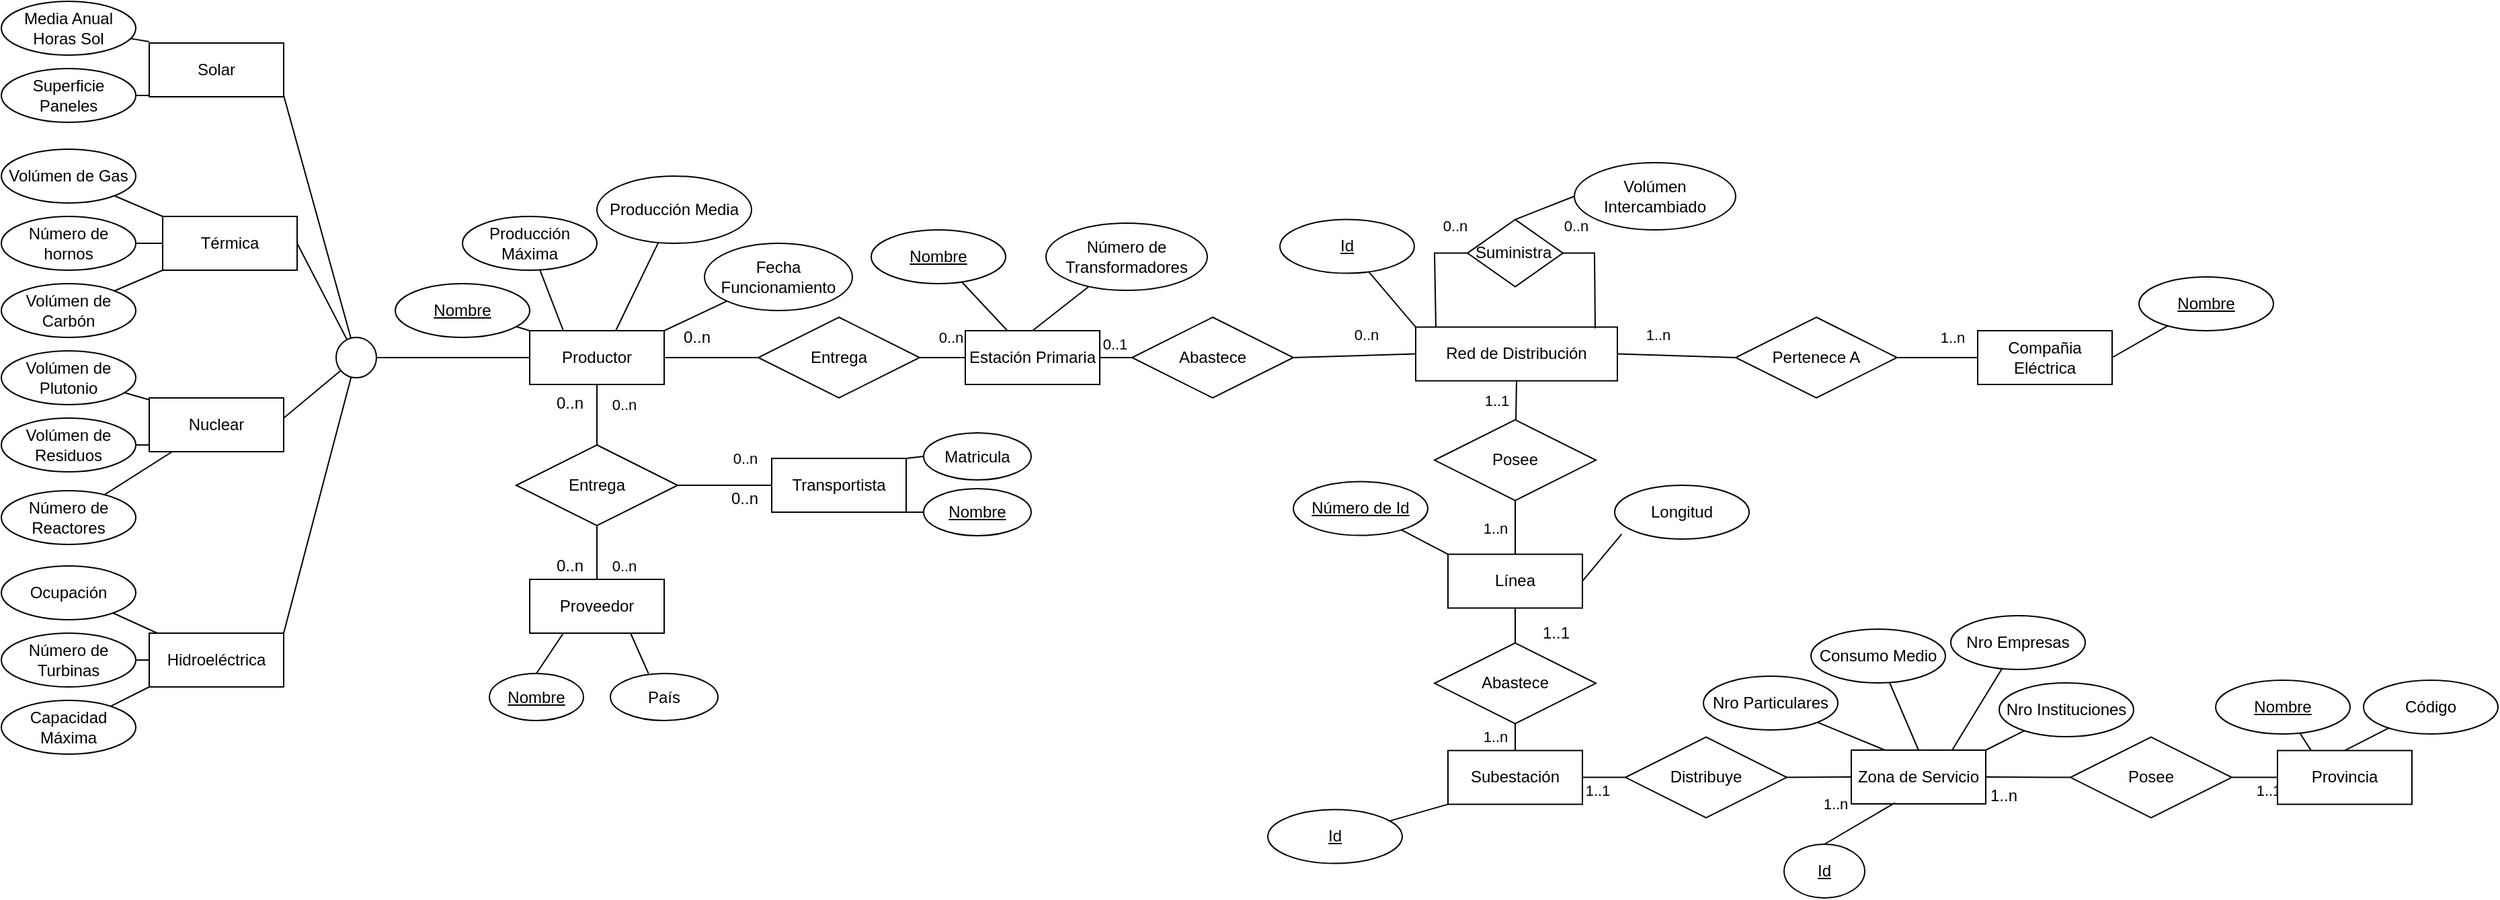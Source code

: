 <mxfile version="12.6.5" type="device"><diagram id="C5RBs43oDa-KdzZeNtuy" name="Page-1"><mxGraphModel dx="868" dy="521" grid="0" gridSize="10" guides="1" tooltips="1" connect="1" arrows="1" fold="1" page="1" pageScale="1" pageWidth="1169" pageHeight="827" math="0" shadow="0"><root><mxCell id="WIyWlLk6GJQsqaUBKTNV-0"/><mxCell id="WIyWlLk6GJQsqaUBKTNV-1" parent="WIyWlLk6GJQsqaUBKTNV-0"/><mxCell id="cj4Qf8meLVsaM0GAfENP-132" style="edgeStyle=none;rounded=0;orthogonalLoop=1;jettySize=auto;html=1;entryX=1;entryY=0.5;entryDx=0;entryDy=0;endArrow=none;endFill=0;" parent="WIyWlLk6GJQsqaUBKTNV-1" source="cj4Qf8meLVsaM0GAfENP-0" target="cj4Qf8meLVsaM0GAfENP-131" edge="1"><mxGeometry relative="1" as="geometry"><mxPoint x="293" y="315" as="targetPoint"/></mxGeometry></mxCell><mxCell id="cj4Qf8meLVsaM0GAfENP-0" value="Productor" style="whiteSpace=wrap;html=1;align=center;" parent="WIyWlLk6GJQsqaUBKTNV-1" vertex="1"><mxGeometry x="403" y="295" width="100" height="40" as="geometry"/></mxCell><mxCell id="cj4Qf8meLVsaM0GAfENP-3" style="rounded=0;orthogonalLoop=1;jettySize=auto;html=1;entryX=0;entryY=0;entryDx=0;entryDy=0;endArrow=none;endFill=0;" parent="WIyWlLk6GJQsqaUBKTNV-1" source="cj4Qf8meLVsaM0GAfENP-1" target="cj4Qf8meLVsaM0GAfENP-0" edge="1"><mxGeometry relative="1" as="geometry"/></mxCell><mxCell id="cj4Qf8meLVsaM0GAfENP-1" value="Nombre" style="ellipse;whiteSpace=wrap;html=1;align=center;fontStyle=4;" parent="WIyWlLk6GJQsqaUBKTNV-1" vertex="1"><mxGeometry x="303" y="260" width="100" height="40" as="geometry"/></mxCell><mxCell id="cj4Qf8meLVsaM0GAfENP-5" style="edgeStyle=none;rounded=0;orthogonalLoop=1;jettySize=auto;html=1;entryX=0.64;entryY=0;entryDx=0;entryDy=0;endArrow=none;endFill=0;entryPerimeter=0;" parent="WIyWlLk6GJQsqaUBKTNV-1" source="cj4Qf8meLVsaM0GAfENP-4" target="cj4Qf8meLVsaM0GAfENP-0" edge="1"><mxGeometry relative="1" as="geometry"/></mxCell><mxCell id="cj4Qf8meLVsaM0GAfENP-4" value="Producción Media" style="ellipse;whiteSpace=wrap;html=1;align=center;" parent="WIyWlLk6GJQsqaUBKTNV-1" vertex="1"><mxGeometry x="453" y="180" width="115" height="50" as="geometry"/></mxCell><mxCell id="cj4Qf8meLVsaM0GAfENP-10" style="edgeStyle=none;rounded=0;orthogonalLoop=1;jettySize=auto;html=1;entryX=0.25;entryY=0;entryDx=0;entryDy=0;endArrow=none;endFill=0;" parent="WIyWlLk6GJQsqaUBKTNV-1" source="cj4Qf8meLVsaM0GAfENP-6" target="cj4Qf8meLVsaM0GAfENP-0" edge="1"><mxGeometry relative="1" as="geometry"/></mxCell><mxCell id="cj4Qf8meLVsaM0GAfENP-6" value="Producción Máxima" style="ellipse;whiteSpace=wrap;html=1;align=center;" parent="WIyWlLk6GJQsqaUBKTNV-1" vertex="1"><mxGeometry x="353" y="210" width="100" height="40" as="geometry"/></mxCell><mxCell id="cj4Qf8meLVsaM0GAfENP-12" style="edgeStyle=none;rounded=0;orthogonalLoop=1;jettySize=auto;html=1;entryX=1;entryY=0;entryDx=0;entryDy=0;endArrow=none;endFill=0;" parent="WIyWlLk6GJQsqaUBKTNV-1" source="cj4Qf8meLVsaM0GAfENP-11" target="cj4Qf8meLVsaM0GAfENP-0" edge="1"><mxGeometry relative="1" as="geometry"/></mxCell><mxCell id="cj4Qf8meLVsaM0GAfENP-11" value="Fecha Funcionamiento" style="ellipse;whiteSpace=wrap;html=1;align=center;" parent="WIyWlLk6GJQsqaUBKTNV-1" vertex="1"><mxGeometry x="533" y="230" width="110" height="50" as="geometry"/></mxCell><mxCell id="cj4Qf8meLVsaM0GAfENP-15" style="edgeStyle=none;rounded=0;orthogonalLoop=1;jettySize=auto;html=1;endArrow=none;endFill=0;entryX=0;entryY=1;entryDx=0;entryDy=0;" parent="WIyWlLk6GJQsqaUBKTNV-1" source="cj4Qf8meLVsaM0GAfENP-14" edge="1"><mxGeometry relative="1" as="geometry"><mxPoint x="120" y="120" as="targetPoint"/></mxGeometry></mxCell><mxCell id="cj4Qf8meLVsaM0GAfENP-14" value="Superficie Paneles" style="ellipse;whiteSpace=wrap;html=1;align=center;" parent="WIyWlLk6GJQsqaUBKTNV-1" vertex="1"><mxGeometry x="10" y="100" width="100" height="40" as="geometry"/></mxCell><mxCell id="cj4Qf8meLVsaM0GAfENP-17" style="edgeStyle=none;rounded=0;orthogonalLoop=1;jettySize=auto;html=1;entryX=0;entryY=0;entryDx=0;entryDy=0;endArrow=none;endFill=0;" parent="WIyWlLk6GJQsqaUBKTNV-1" source="cj4Qf8meLVsaM0GAfENP-16" edge="1"><mxGeometry relative="1" as="geometry"><mxPoint x="120" y="80" as="targetPoint"/></mxGeometry></mxCell><mxCell id="cj4Qf8meLVsaM0GAfENP-16" value="Media Anual Horas Sol" style="ellipse;whiteSpace=wrap;html=1;align=center;" parent="WIyWlLk6GJQsqaUBKTNV-1" vertex="1"><mxGeometry x="10" y="50" width="100" height="40" as="geometry"/></mxCell><mxCell id="cj4Qf8meLVsaM0GAfENP-19" style="edgeStyle=none;rounded=0;orthogonalLoop=1;jettySize=auto;html=1;endArrow=none;endFill=0;" parent="WIyWlLk6GJQsqaUBKTNV-1" source="cj4Qf8meLVsaM0GAfENP-20" edge="1"><mxGeometry relative="1" as="geometry"><mxPoint x="130" y="230" as="targetPoint"/></mxGeometry></mxCell><mxCell id="cj4Qf8meLVsaM0GAfENP-20" value="Número de hornos" style="ellipse;whiteSpace=wrap;html=1;align=center;" parent="WIyWlLk6GJQsqaUBKTNV-1" vertex="1"><mxGeometry x="10" y="210" width="100" height="40" as="geometry"/></mxCell><mxCell id="cj4Qf8meLVsaM0GAfENP-21" style="edgeStyle=none;rounded=0;orthogonalLoop=1;jettySize=auto;html=1;entryX=0;entryY=1;entryDx=0;entryDy=0;endArrow=none;endFill=0;" parent="WIyWlLk6GJQsqaUBKTNV-1" source="cj4Qf8meLVsaM0GAfENP-22" edge="1"><mxGeometry relative="1" as="geometry"><mxPoint x="130" y="250" as="targetPoint"/></mxGeometry></mxCell><mxCell id="cj4Qf8meLVsaM0GAfENP-22" value="Volúmen de Carbón" style="ellipse;whiteSpace=wrap;html=1;align=center;" parent="WIyWlLk6GJQsqaUBKTNV-1" vertex="1"><mxGeometry x="10" y="260" width="100" height="40" as="geometry"/></mxCell><mxCell id="cj4Qf8meLVsaM0GAfENP-24" style="edgeStyle=none;rounded=0;orthogonalLoop=1;jettySize=auto;html=1;entryX=0;entryY=0;entryDx=0;entryDy=0;endArrow=none;endFill=0;" parent="WIyWlLk6GJQsqaUBKTNV-1" source="cj4Qf8meLVsaM0GAfENP-23" edge="1"><mxGeometry relative="1" as="geometry"><mxPoint x="130" y="210" as="targetPoint"/></mxGeometry></mxCell><mxCell id="cj4Qf8meLVsaM0GAfENP-23" value="Volúmen de Gas" style="ellipse;whiteSpace=wrap;html=1;align=center;" parent="WIyWlLk6GJQsqaUBKTNV-1" vertex="1"><mxGeometry x="10" y="160" width="100" height="40" as="geometry"/></mxCell><mxCell id="cj4Qf8meLVsaM0GAfENP-26" style="edgeStyle=none;rounded=0;orthogonalLoop=1;jettySize=auto;html=1;endArrow=none;endFill=0;" parent="WIyWlLk6GJQsqaUBKTNV-1" source="cj4Qf8meLVsaM0GAfENP-27" edge="1"><mxGeometry relative="1" as="geometry"><mxPoint x="120" y="346.364" as="targetPoint"/></mxGeometry></mxCell><mxCell id="cj4Qf8meLVsaM0GAfENP-27" value="Volúmen de Plutonio" style="ellipse;whiteSpace=wrap;html=1;align=center;" parent="WIyWlLk6GJQsqaUBKTNV-1" vertex="1"><mxGeometry x="10" y="310" width="100" height="40" as="geometry"/></mxCell><mxCell id="cj4Qf8meLVsaM0GAfENP-28" style="edgeStyle=none;rounded=0;orthogonalLoop=1;jettySize=auto;html=1;endArrow=none;endFill=0;entryX=0;entryY=1;entryDx=0;entryDy=0;" parent="WIyWlLk6GJQsqaUBKTNV-1" source="cj4Qf8meLVsaM0GAfENP-29" edge="1"><mxGeometry relative="1" as="geometry"><mxPoint x="120" y="380" as="targetPoint"/></mxGeometry></mxCell><mxCell id="cj4Qf8meLVsaM0GAfENP-29" value="Volúmen de Residuos" style="ellipse;whiteSpace=wrap;html=1;align=center;" parent="WIyWlLk6GJQsqaUBKTNV-1" vertex="1"><mxGeometry x="10" y="360" width="100" height="40" as="geometry"/></mxCell><mxCell id="cj4Qf8meLVsaM0GAfENP-30" style="edgeStyle=none;rounded=0;orthogonalLoop=1;jettySize=auto;html=1;entryX=0.25;entryY=1;entryDx=0;entryDy=0;endArrow=none;endFill=0;" parent="WIyWlLk6GJQsqaUBKTNV-1" source="cj4Qf8meLVsaM0GAfENP-31" edge="1"><mxGeometry relative="1" as="geometry"><mxPoint x="145" y="380" as="targetPoint"/></mxGeometry></mxCell><mxCell id="cj4Qf8meLVsaM0GAfENP-31" value="Número de Reactores" style="ellipse;whiteSpace=wrap;html=1;align=center;" parent="WIyWlLk6GJQsqaUBKTNV-1" vertex="1"><mxGeometry x="10" y="414" width="100" height="40" as="geometry"/></mxCell><mxCell id="cj4Qf8meLVsaM0GAfENP-33" style="edgeStyle=none;rounded=0;orthogonalLoop=1;jettySize=auto;html=1;endArrow=none;endFill=0;" parent="WIyWlLk6GJQsqaUBKTNV-1" source="cj4Qf8meLVsaM0GAfENP-34" edge="1"><mxGeometry relative="1" as="geometry"><mxPoint x="126" y="520" as="targetPoint"/></mxGeometry></mxCell><mxCell id="cj4Qf8meLVsaM0GAfENP-34" value="Ocupación" style="ellipse;whiteSpace=wrap;html=1;align=center;" parent="WIyWlLk6GJQsqaUBKTNV-1" vertex="1"><mxGeometry x="10" y="470" width="100" height="40" as="geometry"/></mxCell><mxCell id="cj4Qf8meLVsaM0GAfENP-35" style="edgeStyle=none;rounded=0;orthogonalLoop=1;jettySize=auto;html=1;entryX=0;entryY=1;entryDx=0;entryDy=0;endArrow=none;endFill=0;" parent="WIyWlLk6GJQsqaUBKTNV-1" source="cj4Qf8meLVsaM0GAfENP-36" edge="1"><mxGeometry relative="1" as="geometry"><mxPoint x="120" y="560" as="targetPoint"/></mxGeometry></mxCell><mxCell id="cj4Qf8meLVsaM0GAfENP-36" value="Capacidad Máxima" style="ellipse;whiteSpace=wrap;html=1;align=center;" parent="WIyWlLk6GJQsqaUBKTNV-1" vertex="1"><mxGeometry x="10" y="570" width="100" height="40" as="geometry"/></mxCell><mxCell id="cj4Qf8meLVsaM0GAfENP-37" style="edgeStyle=none;rounded=0;orthogonalLoop=1;jettySize=auto;html=1;endArrow=none;endFill=0;" parent="WIyWlLk6GJQsqaUBKTNV-1" source="cj4Qf8meLVsaM0GAfENP-38" edge="1"><mxGeometry relative="1" as="geometry"><mxPoint x="120" y="540" as="targetPoint"/></mxGeometry></mxCell><mxCell id="cj4Qf8meLVsaM0GAfENP-38" value="Número de Turbinas" style="ellipse;whiteSpace=wrap;html=1;align=center;" parent="WIyWlLk6GJQsqaUBKTNV-1" vertex="1"><mxGeometry x="10" y="520" width="100" height="40" as="geometry"/></mxCell><mxCell id="cj4Qf8meLVsaM0GAfENP-39" value="Estación Primaria" style="whiteSpace=wrap;html=1;align=center;" parent="WIyWlLk6GJQsqaUBKTNV-1" vertex="1"><mxGeometry x="727" y="295" width="100" height="40" as="geometry"/></mxCell><mxCell id="cj4Qf8meLVsaM0GAfENP-41" style="edgeStyle=none;rounded=0;orthogonalLoop=1;jettySize=auto;html=1;entryX=0.5;entryY=0;entryDx=0;entryDy=0;endArrow=none;endFill=0;" parent="WIyWlLk6GJQsqaUBKTNV-1" source="cj4Qf8meLVsaM0GAfENP-40" target="cj4Qf8meLVsaM0GAfENP-39" edge="1"><mxGeometry relative="1" as="geometry"/></mxCell><mxCell id="cj4Qf8meLVsaM0GAfENP-40" value="Número de Transformadores" style="ellipse;whiteSpace=wrap;html=1;align=center;" parent="WIyWlLk6GJQsqaUBKTNV-1" vertex="1"><mxGeometry x="787" y="215" width="120" height="50" as="geometry"/></mxCell><mxCell id="cj4Qf8meLVsaM0GAfENP-43" style="edgeStyle=none;rounded=0;orthogonalLoop=1;jettySize=auto;html=1;endArrow=none;endFill=0;" parent="WIyWlLk6GJQsqaUBKTNV-1" source="cj4Qf8meLVsaM0GAfENP-42" target="cj4Qf8meLVsaM0GAfENP-39" edge="1"><mxGeometry relative="1" as="geometry"/></mxCell><mxCell id="cj4Qf8meLVsaM0GAfENP-42" value="&lt;u&gt;Nombre&lt;/u&gt;" style="ellipse;whiteSpace=wrap;html=1;align=center;" parent="WIyWlLk6GJQsqaUBKTNV-1" vertex="1"><mxGeometry x="657" y="220" width="100" height="40" as="geometry"/></mxCell><mxCell id="cj4Qf8meLVsaM0GAfENP-44" value="Entrega" style="shape=rhombus;perimeter=rhombusPerimeter;whiteSpace=wrap;html=1;align=center;" parent="WIyWlLk6GJQsqaUBKTNV-1" vertex="1"><mxGeometry x="573" y="285" width="120" height="60" as="geometry"/></mxCell><mxCell id="cj4Qf8meLVsaM0GAfENP-56" value="0..n" style="endArrow=none;html=1;rounded=0;entryX=0;entryY=0.5;entryDx=0;entryDy=0;exitX=1;exitY=0.5;exitDx=0;exitDy=0;" parent="WIyWlLk6GJQsqaUBKTNV-1" source="cj4Qf8meLVsaM0GAfENP-44" target="cj4Qf8meLVsaM0GAfENP-39" edge="1"><mxGeometry x="0.333" y="15" relative="1" as="geometry"><mxPoint x="650" y="315" as="sourcePoint"/><mxPoint x="797" y="200" as="targetPoint"/><mxPoint as="offset"/></mxGeometry></mxCell><mxCell id="cj4Qf8meLVsaM0GAfENP-58" value="&lt;meta http-equiv=&quot;content-type&quot; content=&quot;text/html; charset=utf-8&quot;&gt;&lt;span style=&quot;color: rgb(0, 0, 0); font-family: Helvetica; font-size: 12px; font-style: normal; font-variant-ligatures: normal; font-variant-caps: normal; font-weight: 400; letter-spacing: normal; orphans: 2; text-align: center; text-indent: 0px; text-transform: none; widows: 2; word-spacing: 0px; -webkit-text-stroke-width: 0px; background-color: rgb(248, 249, 250); text-decoration-style: initial; text-decoration-color: initial; float: none; display: inline !important;&quot;&gt;0..n&lt;/span&gt;" style="endArrow=none;html=1;rounded=0;entryX=0;entryY=0.5;entryDx=0;entryDy=0;exitX=1;exitY=0.5;exitDx=0;exitDy=0;" parent="WIyWlLk6GJQsqaUBKTNV-1" source="cj4Qf8meLVsaM0GAfENP-0" target="cj4Qf8meLVsaM0GAfENP-44" edge="1"><mxGeometry x="-0.333" y="15" relative="1" as="geometry"><mxPoint x="563" y="110" as="sourcePoint"/><mxPoint x="733" y="160" as="targetPoint"/><mxPoint as="offset"/></mxGeometry></mxCell><mxCell id="cj4Qf8meLVsaM0GAfENP-60" value="Red de Distribución" style="whiteSpace=wrap;html=1;align=center;" parent="WIyWlLk6GJQsqaUBKTNV-1" vertex="1"><mxGeometry x="1062" y="292.3" width="150" height="40" as="geometry"/></mxCell><mxCell id="cj4Qf8meLVsaM0GAfENP-62" style="edgeStyle=none;rounded=0;orthogonalLoop=1;jettySize=auto;html=1;entryX=0;entryY=0;entryDx=0;entryDy=0;endArrow=none;endFill=0;" parent="WIyWlLk6GJQsqaUBKTNV-1" source="cj4Qf8meLVsaM0GAfENP-61" target="cj4Qf8meLVsaM0GAfENP-60" edge="1"><mxGeometry relative="1" as="geometry"/></mxCell><mxCell id="cj4Qf8meLVsaM0GAfENP-61" value="&lt;u&gt;Id&lt;/u&gt;" style="ellipse;whiteSpace=wrap;html=1;align=center;" parent="WIyWlLk6GJQsqaUBKTNV-1" vertex="1"><mxGeometry x="961" y="212.3" width="100" height="40" as="geometry"/></mxCell><mxCell id="cj4Qf8meLVsaM0GAfENP-66" value="Abastece" style="shape=rhombus;perimeter=rhombusPerimeter;whiteSpace=wrap;html=1;align=center;" parent="WIyWlLk6GJQsqaUBKTNV-1" vertex="1"><mxGeometry x="851" y="285.0" width="120" height="60" as="geometry"/></mxCell><mxCell id="cj4Qf8meLVsaM0GAfENP-67" value="0..n" style="endArrow=none;html=1;rounded=0;entryX=0;entryY=0.5;entryDx=0;entryDy=0;exitX=1;exitY=0.5;exitDx=0;exitDy=0;" parent="WIyWlLk6GJQsqaUBKTNV-1" source="cj4Qf8meLVsaM0GAfENP-66" target="cj4Qf8meLVsaM0GAfENP-60" edge="1"><mxGeometry x="0.2" y="15" relative="1" as="geometry"><mxPoint x="968" y="312.3" as="sourcePoint"/><mxPoint x="971" y="768.5" as="targetPoint"/><mxPoint as="offset"/></mxGeometry></mxCell><mxCell id="cj4Qf8meLVsaM0GAfENP-69" value="" style="endArrow=none;html=1;rounded=0;entryX=0;entryY=0.5;entryDx=0;entryDy=0;exitX=1;exitY=0.5;exitDx=0;exitDy=0;" parent="WIyWlLk6GJQsqaUBKTNV-1" source="cj4Qf8meLVsaM0GAfENP-39" target="cj4Qf8meLVsaM0GAfENP-66" edge="1"><mxGeometry relative="1" as="geometry"><mxPoint x="622" y="497.2" as="sourcePoint"/><mxPoint x="817" y="557.2" as="targetPoint"/></mxGeometry></mxCell><mxCell id="ra1rGARW-UHTGehLQh6E-19" value="0..1" style="edgeLabel;html=1;align=center;verticalAlign=middle;resizable=0;points=[];" parent="cj4Qf8meLVsaM0GAfENP-69" vertex="1" connectable="0"><mxGeometry x="-0.297" relative="1" as="geometry"><mxPoint x="2.29" y="-10" as="offset"/></mxGeometry></mxCell><mxCell id="cj4Qf8meLVsaM0GAfENP-76" value="Compañia Eléctrica" style="whiteSpace=wrap;html=1;align=center;fillColor=none;" parent="WIyWlLk6GJQsqaUBKTNV-1" vertex="1"><mxGeometry x="1480" y="295" width="100" height="40" as="geometry"/></mxCell><mxCell id="cj4Qf8meLVsaM0GAfENP-91" style="edgeStyle=none;rounded=0;orthogonalLoop=1;jettySize=auto;html=1;entryX=1;entryY=0.5;entryDx=0;entryDy=0;endArrow=none;endFill=0;fillColor=#FF369A;" parent="WIyWlLk6GJQsqaUBKTNV-1" source="cj4Qf8meLVsaM0GAfENP-77" target="cj4Qf8meLVsaM0GAfENP-76" edge="1"><mxGeometry relative="1" as="geometry"/></mxCell><mxCell id="cj4Qf8meLVsaM0GAfENP-77" value="&lt;u&gt;Nombre&lt;/u&gt;" style="ellipse;whiteSpace=wrap;html=1;align=center;fillColor=none;" parent="WIyWlLk6GJQsqaUBKTNV-1" vertex="1"><mxGeometry x="1600" y="255" width="100" height="40" as="geometry"/></mxCell><mxCell id="cj4Qf8meLVsaM0GAfENP-81" value="Pertenece A" style="shape=rhombus;perimeter=rhombusPerimeter;whiteSpace=wrap;html=1;align=center;fillColor=none;" parent="WIyWlLk6GJQsqaUBKTNV-1" vertex="1"><mxGeometry x="1300" y="285" width="120" height="60" as="geometry"/></mxCell><mxCell id="cj4Qf8meLVsaM0GAfENP-82" value="1..n" style="endArrow=none;html=1;rounded=0;entryX=1;entryY=0.5;entryDx=0;entryDy=0;exitX=0;exitY=0.5;exitDx=0;exitDy=0;" parent="WIyWlLk6GJQsqaUBKTNV-1" source="cj4Qf8meLVsaM0GAfENP-81" target="cj4Qf8meLVsaM0GAfENP-60" edge="1"><mxGeometry x="0.333" y="-15" relative="1" as="geometry"><mxPoint x="1300" y="332" as="sourcePoint"/><mxPoint x="1060" y="270" as="targetPoint"/><mxPoint as="offset"/></mxGeometry></mxCell><mxCell id="cj4Qf8meLVsaM0GAfENP-84" value="" style="endArrow=none;html=1;rounded=0;entryX=1;entryY=0.5;entryDx=0;entryDy=0;exitX=0;exitY=0.5;exitDx=0;exitDy=0;fillColor=#FF369A;" parent="WIyWlLk6GJQsqaUBKTNV-1" source="cj4Qf8meLVsaM0GAfENP-76" target="cj4Qf8meLVsaM0GAfENP-81" edge="1"><mxGeometry relative="1" as="geometry"><mxPoint x="1060" y="170" as="sourcePoint"/><mxPoint x="1030" y="447.2" as="targetPoint"/></mxGeometry></mxCell><mxCell id="ra1rGARW-UHTGehLQh6E-20" value="1..n" style="edgeLabel;html=1;align=center;verticalAlign=middle;resizable=0;points=[];fillColor=#FF369A;" parent="cj4Qf8meLVsaM0GAfENP-84" vertex="1" connectable="0"><mxGeometry x="-0.376" y="1" relative="1" as="geometry"><mxPoint x="-1.14" y="-16" as="offset"/></mxGeometry></mxCell><mxCell id="cj4Qf8meLVsaM0GAfENP-104" style="edgeStyle=none;rounded=0;orthogonalLoop=1;jettySize=auto;html=1;endArrow=none;endFill=0;fontStyle=0;fillColor=#FF99CC;labelBackgroundColor=#FFFFFF;" parent="WIyWlLk6GJQsqaUBKTNV-1" source="cj4Qf8meLVsaM0GAfENP-92" target="cj4Qf8meLVsaM0GAfENP-101" edge="1"><mxGeometry relative="1" as="geometry"/></mxCell><mxCell id="cj4Qf8meLVsaM0GAfENP-106" value="1..1" style="text;html=1;align=center;verticalAlign=middle;resizable=0;points=[];labelBackgroundColor=#FFFFFF;fillColor=#FF99CC;" parent="cj4Qf8meLVsaM0GAfENP-104" vertex="1" connectable="0"><mxGeometry x="-0.465" relative="1" as="geometry"><mxPoint x="30" y="11" as="offset"/></mxGeometry></mxCell><mxCell id="cj4Qf8meLVsaM0GAfENP-92" value="Línea" style="whiteSpace=wrap;html=1;align=center;labelBackgroundColor=#FFFFFF;" parent="WIyWlLk6GJQsqaUBKTNV-1" vertex="1"><mxGeometry x="1086" y="461.3" width="100" height="40" as="geometry"/></mxCell><mxCell id="cj4Qf8meLVsaM0GAfENP-95" value="1..1" style="edgeStyle=none;rounded=0;orthogonalLoop=1;jettySize=auto;html=1;entryX=0.5;entryY=1;entryDx=0;entryDy=0;endArrow=none;endFill=0;labelBackgroundColor=#FFFFFF;" parent="WIyWlLk6GJQsqaUBKTNV-1" source="cj4Qf8meLVsaM0GAfENP-93" target="cj4Qf8meLVsaM0GAfENP-60" edge="1"><mxGeometry x="-0.035" y="15" relative="1" as="geometry"><mxPoint as="offset"/></mxGeometry></mxCell><mxCell id="cj4Qf8meLVsaM0GAfENP-93" value="Posee" style="shape=rhombus;perimeter=rhombusPerimeter;whiteSpace=wrap;html=1;align=center;labelBackgroundColor=#FFFFFF;" parent="WIyWlLk6GJQsqaUBKTNV-1" vertex="1"><mxGeometry x="1076" y="361.3" width="120" height="60" as="geometry"/></mxCell><mxCell id="cj4Qf8meLVsaM0GAfENP-98" style="edgeStyle=none;rounded=0;orthogonalLoop=1;jettySize=auto;html=1;entryX=0;entryY=0;entryDx=0;entryDy=0;endArrow=none;endFill=0;fillColor=#FF99CC;labelBackgroundColor=#FFFFFF;" parent="WIyWlLk6GJQsqaUBKTNV-1" source="cj4Qf8meLVsaM0GAfENP-97" target="cj4Qf8meLVsaM0GAfENP-92" edge="1"><mxGeometry relative="1" as="geometry"/></mxCell><mxCell id="cj4Qf8meLVsaM0GAfENP-97" value="&lt;u&gt;Número de Id&lt;/u&gt;" style="ellipse;whiteSpace=wrap;html=1;align=center;labelBackgroundColor=#FFFFFF;" parent="WIyWlLk6GJQsqaUBKTNV-1" vertex="1"><mxGeometry x="971" y="407.3" width="100" height="40" as="geometry"/></mxCell><mxCell id="cj4Qf8meLVsaM0GAfENP-100" style="edgeStyle=none;rounded=0;orthogonalLoop=1;jettySize=auto;html=1;entryX=1;entryY=0.5;entryDx=0;entryDy=0;endArrow=none;endFill=0;fillColor=#FF99CC;labelBackgroundColor=#FFFFFF;" parent="WIyWlLk6GJQsqaUBKTNV-1" target="cj4Qf8meLVsaM0GAfENP-92" edge="1"><mxGeometry relative="1" as="geometry"><mxPoint x="1215.189" y="446.274" as="sourcePoint"/></mxGeometry></mxCell><mxCell id="cj4Qf8meLVsaM0GAfENP-99" value="Longitud" style="ellipse;whiteSpace=wrap;html=1;align=center;labelBackgroundColor=#FFFFFF;" parent="WIyWlLk6GJQsqaUBKTNV-1" vertex="1"><mxGeometry x="1210" y="410" width="100" height="40" as="geometry"/></mxCell><mxCell id="cj4Qf8meLVsaM0GAfENP-105" value="1..n" style="edgeStyle=none;rounded=0;orthogonalLoop=1;jettySize=auto;html=1;entryX=0.5;entryY=0;entryDx=0;entryDy=0;endArrow=none;endFill=0;labelBackgroundColor=#FFFFFF;" parent="WIyWlLk6GJQsqaUBKTNV-1" source="cj4Qf8meLVsaM0GAfENP-101" target="cj4Qf8meLVsaM0GAfENP-102" edge="1"><mxGeometry y="-15" relative="1" as="geometry"><mxPoint as="offset"/></mxGeometry></mxCell><mxCell id="cj4Qf8meLVsaM0GAfENP-101" value="Abastece" style="shape=rhombus;perimeter=rhombusPerimeter;whiteSpace=wrap;html=1;align=center;labelBackgroundColor=#FFFFFF;" parent="WIyWlLk6GJQsqaUBKTNV-1" vertex="1"><mxGeometry x="1076" y="527.3" width="120" height="60" as="geometry"/></mxCell><mxCell id="cj4Qf8meLVsaM0GAfENP-109" value="1..1" style="edgeStyle=none;rounded=0;orthogonalLoop=1;jettySize=auto;html=1;entryX=0;entryY=0.5;entryDx=0;entryDy=0;endArrow=none;endFill=0;labelBackgroundColor=#FFFFFF;" parent="WIyWlLk6GJQsqaUBKTNV-1" source="cj4Qf8meLVsaM0GAfENP-102" target="cj4Qf8meLVsaM0GAfENP-107" edge="1"><mxGeometry x="-0.333" y="-10" relative="1" as="geometry"><mxPoint as="offset"/><mxPoint x="1231" y="627.3" as="targetPoint"/></mxGeometry></mxCell><mxCell id="cj4Qf8meLVsaM0GAfENP-102" value="Subestación" style="whiteSpace=wrap;html=1;align=center;labelBackgroundColor=#FFFFFF;" parent="WIyWlLk6GJQsqaUBKTNV-1" vertex="1"><mxGeometry x="1086" y="607.3" width="100" height="40" as="geometry"/></mxCell><mxCell id="cj4Qf8meLVsaM0GAfENP-110" value="1..n" style="edgeStyle=none;rounded=0;orthogonalLoop=1;jettySize=auto;html=1;entryX=0;entryY=0.5;entryDx=0;entryDy=0;endArrow=none;endFill=0;exitX=1;exitY=0.5;exitDx=0;exitDy=0;labelBackgroundColor=#FFFFFF;" parent="WIyWlLk6GJQsqaUBKTNV-1" source="cj4Qf8meLVsaM0GAfENP-107" target="cj4Qf8meLVsaM0GAfENP-108" edge="1"><mxGeometry x="0.5" y="-20" relative="1" as="geometry"><mxPoint as="offset"/><mxPoint x="1347" y="624.3" as="sourcePoint"/></mxGeometry></mxCell><mxCell id="cj4Qf8meLVsaM0GAfENP-107" value="Distribuye" style="shape=rhombus;perimeter=rhombusPerimeter;whiteSpace=wrap;html=1;align=center;labelBackgroundColor=#FFFFFF;" parent="WIyWlLk6GJQsqaUBKTNV-1" vertex="1"><mxGeometry x="1218" y="597.3" width="120" height="60" as="geometry"/></mxCell><mxCell id="cj4Qf8meLVsaM0GAfENP-108" value="Zona de Servicio" style="whiteSpace=wrap;html=1;align=center;labelBackgroundColor=#FFFFFF;" parent="WIyWlLk6GJQsqaUBKTNV-1" vertex="1"><mxGeometry x="1386" y="607" width="100" height="40" as="geometry"/></mxCell><mxCell id="cj4Qf8meLVsaM0GAfENP-113" style="edgeStyle=none;rounded=0;orthogonalLoop=1;jettySize=auto;html=1;entryX=0.5;entryY=0;entryDx=0;entryDy=0;endArrow=none;endFill=0;labelBackgroundColor=#FFFFFF;" parent="WIyWlLk6GJQsqaUBKTNV-1" source="cj4Qf8meLVsaM0GAfENP-112" target="cj4Qf8meLVsaM0GAfENP-108" edge="1"><mxGeometry relative="1" as="geometry"/></mxCell><mxCell id="cj4Qf8meLVsaM0GAfENP-112" value="Consumo Medio" style="ellipse;whiteSpace=wrap;html=1;align=center;labelBackgroundColor=#FFFFFF;" parent="WIyWlLk6GJQsqaUBKTNV-1" vertex="1"><mxGeometry x="1356" y="517" width="100" height="40" as="geometry"/></mxCell><mxCell id="cj4Qf8meLVsaM0GAfENP-117" style="edgeStyle=none;rounded=0;orthogonalLoop=1;jettySize=auto;html=1;entryX=0.25;entryY=0;entryDx=0;entryDy=0;endArrow=none;endFill=0;labelBackgroundColor=#FFFFFF;" parent="WIyWlLk6GJQsqaUBKTNV-1" source="cj4Qf8meLVsaM0GAfENP-114" target="cj4Qf8meLVsaM0GAfENP-108" edge="1"><mxGeometry relative="1" as="geometry"/></mxCell><mxCell id="cj4Qf8meLVsaM0GAfENP-114" value="Nro Particulares" style="ellipse;whiteSpace=wrap;html=1;align=center;labelBackgroundColor=#FFFFFF;" parent="WIyWlLk6GJQsqaUBKTNV-1" vertex="1"><mxGeometry x="1276" y="552" width="100" height="40" as="geometry"/></mxCell><mxCell id="cj4Qf8meLVsaM0GAfENP-118" style="edgeStyle=none;rounded=0;orthogonalLoop=1;jettySize=auto;html=1;entryX=0.75;entryY=0;entryDx=0;entryDy=0;endArrow=none;endFill=0;labelBackgroundColor=#FFFFFF;" parent="WIyWlLk6GJQsqaUBKTNV-1" source="cj4Qf8meLVsaM0GAfENP-115" target="cj4Qf8meLVsaM0GAfENP-108" edge="1"><mxGeometry relative="1" as="geometry"/></mxCell><mxCell id="cj4Qf8meLVsaM0GAfENP-115" value="Nro Empresas" style="ellipse;whiteSpace=wrap;html=1;align=center;labelBackgroundColor=#FFFFFF;" parent="WIyWlLk6GJQsqaUBKTNV-1" vertex="1"><mxGeometry x="1460" y="507" width="100" height="40" as="geometry"/></mxCell><mxCell id="cj4Qf8meLVsaM0GAfENP-119" style="edgeStyle=none;rounded=0;orthogonalLoop=1;jettySize=auto;html=1;entryX=1;entryY=0;entryDx=0;entryDy=0;endArrow=none;endFill=0;labelBackgroundColor=#FFFFFF;" parent="WIyWlLk6GJQsqaUBKTNV-1" source="cj4Qf8meLVsaM0GAfENP-116" target="cj4Qf8meLVsaM0GAfENP-108" edge="1"><mxGeometry relative="1" as="geometry"/></mxCell><mxCell id="cj4Qf8meLVsaM0GAfENP-116" value="Nro Instituciones" style="ellipse;whiteSpace=wrap;html=1;align=center;labelBackgroundColor=#FFFFFF;" parent="WIyWlLk6GJQsqaUBKTNV-1" vertex="1"><mxGeometry x="1496" y="557" width="100" height="40" as="geometry"/></mxCell><mxCell id="cj4Qf8meLVsaM0GAfENP-123" value="1..1" style="edgeStyle=none;rounded=0;orthogonalLoop=1;jettySize=auto;html=1;entryX=1;entryY=0.5;entryDx=0;entryDy=0;endArrow=none;endFill=0;labelBackgroundColor=#FFFFFF;" parent="WIyWlLk6GJQsqaUBKTNV-1" source="cj4Qf8meLVsaM0GAfENP-121" target="cj4Qf8meLVsaM0GAfENP-122" edge="1"><mxGeometry x="-0.565" y="10" relative="1" as="geometry"><mxPoint as="offset"/></mxGeometry></mxCell><mxCell id="cj4Qf8meLVsaM0GAfENP-121" value="Provincia" style="whiteSpace=wrap;html=1;align=center;labelBackgroundColor=#FFFFFF;" parent="WIyWlLk6GJQsqaUBKTNV-1" vertex="1"><mxGeometry x="1703" y="607.3" width="100" height="40" as="geometry"/></mxCell><mxCell id="cj4Qf8meLVsaM0GAfENP-125" style="edgeStyle=none;rounded=0;orthogonalLoop=1;jettySize=auto;html=1;entryX=1;entryY=0.5;entryDx=0;entryDy=0;endArrow=none;endFill=0;fillColor=#FF99CC;labelBackgroundColor=#FFFFFF;exitX=0;exitY=0.5;exitDx=0;exitDy=0;" parent="WIyWlLk6GJQsqaUBKTNV-1" source="cj4Qf8meLVsaM0GAfENP-122" target="cj4Qf8meLVsaM0GAfENP-108" edge="1"><mxGeometry relative="1" as="geometry"><mxPoint x="1560" y="627" as="sourcePoint"/></mxGeometry></mxCell><mxCell id="cj4Qf8meLVsaM0GAfENP-126" value="1..n" style="text;html=1;align=center;verticalAlign=middle;resizable=0;points=[];labelBackgroundColor=#FFFFFF;fillColor=#FF99CC;" parent="cj4Qf8meLVsaM0GAfENP-125" vertex="1" connectable="0"><mxGeometry x="0.52" relative="1" as="geometry"><mxPoint x="-2.07" y="14.15" as="offset"/></mxGeometry></mxCell><mxCell id="cj4Qf8meLVsaM0GAfENP-122" value="Posee" style="shape=rhombus;perimeter=rhombusPerimeter;whiteSpace=wrap;html=1;align=center;labelBackgroundColor=#FFFFFF;" parent="WIyWlLk6GJQsqaUBKTNV-1" vertex="1"><mxGeometry x="1549" y="597.3" width="120" height="60" as="geometry"/></mxCell><mxCell id="cj4Qf8meLVsaM0GAfENP-128" style="edgeStyle=none;rounded=0;orthogonalLoop=1;jettySize=auto;html=1;entryX=0.5;entryY=0;entryDx=0;entryDy=0;endArrow=none;endFill=0;labelBackgroundColor=#FFFFFF;" parent="WIyWlLk6GJQsqaUBKTNV-1" source="cj4Qf8meLVsaM0GAfENP-127" target="cj4Qf8meLVsaM0GAfENP-121" edge="1"><mxGeometry relative="1" as="geometry"/></mxCell><mxCell id="cj4Qf8meLVsaM0GAfENP-127" value="Código" style="ellipse;whiteSpace=wrap;html=1;align=center;labelBackgroundColor=#FFFFFF;" parent="WIyWlLk6GJQsqaUBKTNV-1" vertex="1"><mxGeometry x="1767" y="555" width="100" height="40" as="geometry"/></mxCell><mxCell id="cj4Qf8meLVsaM0GAfENP-130" style="edgeStyle=none;rounded=0;orthogonalLoop=1;jettySize=auto;html=1;entryX=0.25;entryY=0;entryDx=0;entryDy=0;endArrow=none;endFill=0;labelBackgroundColor=#FFFFFF;" parent="WIyWlLk6GJQsqaUBKTNV-1" source="cj4Qf8meLVsaM0GAfENP-129" target="cj4Qf8meLVsaM0GAfENP-121" edge="1"><mxGeometry relative="1" as="geometry"/></mxCell><mxCell id="cj4Qf8meLVsaM0GAfENP-129" value="&lt;u&gt;Nombre&lt;/u&gt;" style="ellipse;whiteSpace=wrap;html=1;align=center;labelBackgroundColor=#FFFFFF;" parent="WIyWlLk6GJQsqaUBKTNV-1" vertex="1"><mxGeometry x="1657" y="555" width="100" height="40" as="geometry"/></mxCell><mxCell id="cj4Qf8meLVsaM0GAfENP-133" style="edgeStyle=none;rounded=0;orthogonalLoop=1;jettySize=auto;html=1;entryX=1;entryY=1;entryDx=0;entryDy=0;endArrow=none;endFill=0;" parent="WIyWlLk6GJQsqaUBKTNV-1" source="cj4Qf8meLVsaM0GAfENP-131" edge="1"><mxGeometry relative="1" as="geometry"><mxPoint x="220" y="120" as="targetPoint"/></mxGeometry></mxCell><mxCell id="cj4Qf8meLVsaM0GAfENP-134" style="edgeStyle=none;rounded=0;orthogonalLoop=1;jettySize=auto;html=1;entryX=1;entryY=0.5;entryDx=0;entryDy=0;endArrow=none;endFill=0;" parent="WIyWlLk6GJQsqaUBKTNV-1" source="cj4Qf8meLVsaM0GAfENP-131" edge="1"><mxGeometry relative="1" as="geometry"><mxPoint x="230" y="230" as="targetPoint"/></mxGeometry></mxCell><mxCell id="cj4Qf8meLVsaM0GAfENP-135" style="edgeStyle=none;rounded=0;orthogonalLoop=1;jettySize=auto;html=1;entryX=1;entryY=0.5;entryDx=0;entryDy=0;endArrow=none;endFill=0;" parent="WIyWlLk6GJQsqaUBKTNV-1" source="cj4Qf8meLVsaM0GAfENP-131" edge="1"><mxGeometry relative="1" as="geometry"><mxPoint x="220" y="360" as="targetPoint"/></mxGeometry></mxCell><mxCell id="cj4Qf8meLVsaM0GAfENP-136" style="edgeStyle=none;rounded=0;orthogonalLoop=1;jettySize=auto;html=1;entryX=1;entryY=0;entryDx=0;entryDy=0;endArrow=none;endFill=0;" parent="WIyWlLk6GJQsqaUBKTNV-1" source="cj4Qf8meLVsaM0GAfENP-131" edge="1"><mxGeometry relative="1" as="geometry"><mxPoint x="220" y="520" as="targetPoint"/></mxGeometry></mxCell><mxCell id="cj4Qf8meLVsaM0GAfENP-131" value="" style="ellipse;whiteSpace=wrap;html=1;aspect=fixed;" parent="WIyWlLk6GJQsqaUBKTNV-1" vertex="1"><mxGeometry x="259" y="300" width="30" height="30" as="geometry"/></mxCell><mxCell id="PixXFYgU5eQ7OQrhwzsa-10" value="Suministra&amp;nbsp;" style="shape=rhombus;perimeter=rhombusPerimeter;whiteSpace=wrap;html=1;align=center;" parent="WIyWlLk6GJQsqaUBKTNV-1" vertex="1"><mxGeometry x="1100.5" y="212.3" width="71" height="50" as="geometry"/></mxCell><mxCell id="PixXFYgU5eQ7OQrhwzsa-11" value="0..n" style="edgeStyle=none;rounded=0;orthogonalLoop=1;jettySize=auto;html=1;entryX=0.1;entryY=0;entryDx=0;entryDy=0;endArrow=none;endFill=0;entryPerimeter=0;exitX=0;exitY=0.5;exitDx=0;exitDy=0;" parent="WIyWlLk6GJQsqaUBKTNV-1" source="PixXFYgU5eQ7OQrhwzsa-10" target="cj4Qf8meLVsaM0GAfENP-60" edge="1"><mxGeometry x="-0.761" y="-20" relative="1" as="geometry"><mxPoint x="1094" y="237.3" as="sourcePoint"/><mxPoint x="1111" y="297.3" as="targetPoint"/><Array as="points"><mxPoint x="1076" y="237.3"/></Array><mxPoint as="offset"/></mxGeometry></mxCell><mxCell id="PixXFYgU5eQ7OQrhwzsa-12" value="0..n" style="edgeStyle=none;rounded=0;orthogonalLoop=1;jettySize=auto;html=1;endArrow=none;endFill=0;exitX=1;exitY=0.5;exitDx=0;exitDy=0;entryX=0.89;entryY=0.025;entryDx=0;entryDy=0;entryPerimeter=0;" parent="WIyWlLk6GJQsqaUBKTNV-1" source="PixXFYgU5eQ7OQrhwzsa-10" target="cj4Qf8meLVsaM0GAfENP-60" edge="1"><mxGeometry x="-0.761" y="20" relative="1" as="geometry"><mxPoint x="1251" y="237.3" as="sourcePoint"/><mxPoint x="1191" y="277.3" as="targetPoint"/><Array as="points"><mxPoint x="1195" y="237.3"/></Array><mxPoint as="offset"/></mxGeometry></mxCell><mxCell id="ra1rGARW-UHTGehLQh6E-28" value="1..n" style="edgeStyle=none;rounded=0;orthogonalLoop=1;jettySize=auto;html=1;entryX=0.5;entryY=1;entryDx=0;entryDy=0;endArrow=none;endFill=0;exitX=0.5;exitY=0;exitDx=0;exitDy=0;fillColor=#FF99CC;labelBackgroundColor=#FFFFFF;" parent="WIyWlLk6GJQsqaUBKTNV-1" source="cj4Qf8meLVsaM0GAfENP-92" target="cj4Qf8meLVsaM0GAfENP-93" edge="1"><mxGeometry x="-0.035" y="15" relative="1" as="geometry"><mxPoint as="offset"/><mxPoint x="1146" y="371.3" as="sourcePoint"/><mxPoint x="1146" y="342.3" as="targetPoint"/></mxGeometry></mxCell><mxCell id="ra1rGARW-UHTGehLQh6E-29" value="Proveedor" style="whiteSpace=wrap;html=1;align=center;" parent="WIyWlLk6GJQsqaUBKTNV-1" vertex="1"><mxGeometry x="403" y="480" width="100" height="40" as="geometry"/></mxCell><mxCell id="ra1rGARW-UHTGehLQh6E-30" value="0..n" style="edgeStyle=none;rounded=0;orthogonalLoop=1;jettySize=auto;html=1;entryX=0.5;entryY=0;entryDx=0;entryDy=0;endArrow=none;endFill=0;exitX=0.5;exitY=1;exitDx=0;exitDy=0;" parent="WIyWlLk6GJQsqaUBKTNV-1" source="ra1rGARW-UHTGehLQh6E-31" target="ra1rGARW-UHTGehLQh6E-29" edge="1"><mxGeometry x="0.5" y="20" relative="1" as="geometry"><mxPoint x="473" y="420" as="sourcePoint"/><mxPoint x="443" y="450" as="targetPoint"/><mxPoint as="offset"/></mxGeometry></mxCell><mxCell id="ra1rGARW-UHTGehLQh6E-31" value="Entrega" style="shape=rhombus;perimeter=rhombusPerimeter;whiteSpace=wrap;html=1;align=center;" parent="WIyWlLk6GJQsqaUBKTNV-1" vertex="1"><mxGeometry x="393" y="380" width="120" height="60" as="geometry"/></mxCell><mxCell id="ra1rGARW-UHTGehLQh6E-32" value="0..n" style="edgeStyle=none;rounded=0;orthogonalLoop=1;jettySize=auto;html=1;entryX=0.5;entryY=0;entryDx=0;entryDy=0;endArrow=none;endFill=0;exitX=0.5;exitY=1;exitDx=0;exitDy=0;" parent="WIyWlLk6GJQsqaUBKTNV-1" source="cj4Qf8meLVsaM0GAfENP-0" target="ra1rGARW-UHTGehLQh6E-31" edge="1"><mxGeometry x="-0.333" y="20" relative="1" as="geometry"><mxPoint x="453" y="434" as="sourcePoint"/><mxPoint x="463" y="490" as="targetPoint"/><mxPoint as="offset"/></mxGeometry></mxCell><mxCell id="ra1rGARW-UHTGehLQh6E-33" value="Transportista" style="whiteSpace=wrap;html=1;align=center;" parent="WIyWlLk6GJQsqaUBKTNV-1" vertex="1"><mxGeometry x="583" y="390" width="100" height="40" as="geometry"/></mxCell><mxCell id="ra1rGARW-UHTGehLQh6E-34" value="0..n" style="edgeStyle=none;rounded=0;orthogonalLoop=1;jettySize=auto;html=1;entryX=0;entryY=0.5;entryDx=0;entryDy=0;endArrow=none;endFill=0;exitX=1;exitY=0.5;exitDx=0;exitDy=0;" parent="WIyWlLk6GJQsqaUBKTNV-1" source="ra1rGARW-UHTGehLQh6E-31" target="ra1rGARW-UHTGehLQh6E-33" edge="1"><mxGeometry x="0.429" y="20" relative="1" as="geometry"><mxPoint x="463" y="345" as="sourcePoint"/><mxPoint x="463" y="390" as="targetPoint"/><Array as="points"><mxPoint x="553" y="410"/></Array><mxPoint as="offset"/></mxGeometry></mxCell><mxCell id="ra1rGARW-UHTGehLQh6E-35" value="0..n" style="text;html=1;strokeColor=none;fillColor=none;align=center;verticalAlign=middle;whiteSpace=wrap;rounded=0;" parent="WIyWlLk6GJQsqaUBKTNV-1" vertex="1"><mxGeometry x="543" y="410" width="40" height="20" as="geometry"/></mxCell><mxCell id="ra1rGARW-UHTGehLQh6E-36" value="0..n" style="text;html=1;strokeColor=none;fillColor=none;align=center;verticalAlign=middle;whiteSpace=wrap;rounded=0;" parent="WIyWlLk6GJQsqaUBKTNV-1" vertex="1"><mxGeometry x="413" y="460" width="40" height="20" as="geometry"/></mxCell><mxCell id="ra1rGARW-UHTGehLQh6E-37" value="0..n" style="text;html=1;strokeColor=none;fillColor=none;align=center;verticalAlign=middle;whiteSpace=wrap;rounded=0;" parent="WIyWlLk6GJQsqaUBKTNV-1" vertex="1"><mxGeometry x="413" y="339" width="40" height="20" as="geometry"/></mxCell><mxCell id="ra1rGARW-UHTGehLQh6E-38" value="&lt;u&gt;Nombre&lt;/u&gt;" style="ellipse;whiteSpace=wrap;html=1;align=center;" parent="WIyWlLk6GJQsqaUBKTNV-1" vertex="1"><mxGeometry x="696" y="412.5" width="80" height="35" as="geometry"/></mxCell><mxCell id="ra1rGARW-UHTGehLQh6E-39" value="Matricula" style="ellipse;whiteSpace=wrap;html=1;align=center;" parent="WIyWlLk6GJQsqaUBKTNV-1" vertex="1"><mxGeometry x="696" y="371" width="80" height="35" as="geometry"/></mxCell><mxCell id="ra1rGARW-UHTGehLQh6E-41" value="" style="edgeStyle=none;rounded=0;orthogonalLoop=1;jettySize=auto;html=1;entryX=0;entryY=0.5;entryDx=0;entryDy=0;endArrow=none;endFill=0;exitX=1;exitY=1;exitDx=0;exitDy=0;" parent="WIyWlLk6GJQsqaUBKTNV-1" source="ra1rGARW-UHTGehLQh6E-33" target="ra1rGARW-UHTGehLQh6E-38" edge="1"><mxGeometry x="0.5" y="20" relative="1" as="geometry"><mxPoint x="632.58" y="442.5" as="sourcePoint"/><mxPoint x="703" y="436.5" as="targetPoint"/><mxPoint as="offset"/></mxGeometry></mxCell><mxCell id="ra1rGARW-UHTGehLQh6E-42" value="" style="edgeStyle=none;rounded=0;orthogonalLoop=1;jettySize=auto;html=1;entryX=0;entryY=0.5;entryDx=0;entryDy=0;endArrow=none;endFill=0;exitX=1;exitY=0;exitDx=0;exitDy=0;" parent="WIyWlLk6GJQsqaUBKTNV-1" source="ra1rGARW-UHTGehLQh6E-33" target="ra1rGARW-UHTGehLQh6E-39" edge="1"><mxGeometry x="0.5" y="20" relative="1" as="geometry"><mxPoint x="668" y="440" as="sourcePoint"/><mxPoint x="703" y="382.5" as="targetPoint"/><mxPoint as="offset"/></mxGeometry></mxCell><mxCell id="ra1rGARW-UHTGehLQh6E-43" value="País" style="ellipse;whiteSpace=wrap;html=1;align=center;" parent="WIyWlLk6GJQsqaUBKTNV-1" vertex="1"><mxGeometry x="463" y="550" width="80" height="35" as="geometry"/></mxCell><mxCell id="ra1rGARW-UHTGehLQh6E-44" value="" style="edgeStyle=none;rounded=0;orthogonalLoop=1;jettySize=auto;html=1;entryX=0.354;entryY=0;entryDx=0;entryDy=0;endArrow=none;endFill=0;exitX=0.75;exitY=1;exitDx=0;exitDy=0;entryPerimeter=0;" parent="WIyWlLk6GJQsqaUBKTNV-1" source="ra1rGARW-UHTGehLQh6E-29" target="ra1rGARW-UHTGehLQh6E-43" edge="1"><mxGeometry x="0.5" y="20" relative="1" as="geometry"><mxPoint x="513" y="541" as="sourcePoint"/><mxPoint x="462.58" y="593.5" as="targetPoint"/><mxPoint as="offset"/></mxGeometry></mxCell><mxCell id="ra1rGARW-UHTGehLQh6E-45" value="&lt;u&gt;Nombre&lt;/u&gt;" style="ellipse;whiteSpace=wrap;html=1;align=center;" parent="WIyWlLk6GJQsqaUBKTNV-1" vertex="1"><mxGeometry x="373" y="550" width="70" height="35" as="geometry"/></mxCell><mxCell id="ra1rGARW-UHTGehLQh6E-46" value="" style="edgeStyle=none;rounded=0;orthogonalLoop=1;jettySize=auto;html=1;entryX=0.5;entryY=0;entryDx=0;entryDy=0;endArrow=none;endFill=0;exitX=0.25;exitY=1;exitDx=0;exitDy=0;" parent="WIyWlLk6GJQsqaUBKTNV-1" source="ra1rGARW-UHTGehLQh6E-29" target="ra1rGARW-UHTGehLQh6E-45" edge="1"><mxGeometry x="0.5" y="20" relative="1" as="geometry"><mxPoint x="383" y="540" as="sourcePoint"/><mxPoint x="342.58" y="613.5" as="targetPoint"/><mxPoint as="offset"/></mxGeometry></mxCell><mxCell id="ra1rGARW-UHTGehLQh6E-47" value="&lt;u&gt;Id&lt;/u&gt;" style="ellipse;whiteSpace=wrap;html=1;align=center;labelBackgroundColor=#FFFFFF;" parent="WIyWlLk6GJQsqaUBKTNV-1" vertex="1"><mxGeometry x="1336" y="677" width="60" height="40" as="geometry"/></mxCell><mxCell id="ra1rGARW-UHTGehLQh6E-48" style="edgeStyle=none;rounded=0;orthogonalLoop=1;jettySize=auto;html=1;entryX=0.5;entryY=0;entryDx=0;entryDy=0;endArrow=none;endFill=0;exitX=0.325;exitY=0.979;exitDx=0;exitDy=0;exitPerimeter=0;fillColor=#FF99CC;labelBackgroundColor=#FFFFFF;" parent="WIyWlLk6GJQsqaUBKTNV-1" source="cj4Qf8meLVsaM0GAfENP-108" target="ra1rGARW-UHTGehLQh6E-47" edge="1"><mxGeometry relative="1" as="geometry"><mxPoint x="1434.448" y="656.712" as="sourcePoint"/><mxPoint x="1456" y="707" as="targetPoint"/></mxGeometry></mxCell><mxCell id="YxePI8y9KQGdfc4_K803-1" style="rounded=0;orthogonalLoop=1;jettySize=auto;html=1;entryX=0.5;entryY=0;entryDx=0;entryDy=0;endArrow=none;endFill=0;exitX=0;exitY=0.5;exitDx=0;exitDy=0;" parent="WIyWlLk6GJQsqaUBKTNV-1" source="YxePI8y9KQGdfc4_K803-0" target="PixXFYgU5eQ7OQrhwzsa-10" edge="1"><mxGeometry relative="1" as="geometry"><mxPoint x="1174.061" y="192.001" as="sourcePoint"/></mxGeometry></mxCell><mxCell id="YxePI8y9KQGdfc4_K803-0" value="Volúmen Intercambiado" style="ellipse;whiteSpace=wrap;html=1;align=center;" parent="WIyWlLk6GJQsqaUBKTNV-1" vertex="1"><mxGeometry x="1180" y="170" width="120" height="50" as="geometry"/></mxCell><mxCell id="1UcFxeH-3l3-C_NgDZ2B-0" style="edgeStyle=none;rounded=0;orthogonalLoop=1;jettySize=auto;html=1;entryX=0;entryY=1;entryDx=0;entryDy=0;endArrow=none;endFill=0;" parent="WIyWlLk6GJQsqaUBKTNV-1" source="1UcFxeH-3l3-C_NgDZ2B-1" target="cj4Qf8meLVsaM0GAfENP-102" edge="1"><mxGeometry relative="1" as="geometry"><mxPoint x="1053" y="731.3" as="targetPoint"/></mxGeometry></mxCell><mxCell id="1UcFxeH-3l3-C_NgDZ2B-1" value="&lt;u&gt;Id&lt;/u&gt;" style="ellipse;whiteSpace=wrap;html=1;align=center;" parent="WIyWlLk6GJQsqaUBKTNV-1" vertex="1"><mxGeometry x="952" y="651.3" width="100" height="40" as="geometry"/></mxCell><mxCell id="fYpGtjeuNPDfUKaYUs-Q-1" value="Solar" style="whiteSpace=wrap;html=1;align=center;" vertex="1" parent="WIyWlLk6GJQsqaUBKTNV-1"><mxGeometry x="120" y="81" width="100" height="40" as="geometry"/></mxCell><mxCell id="fYpGtjeuNPDfUKaYUs-Q-2" value="Térmica" style="whiteSpace=wrap;html=1;align=center;" vertex="1" parent="WIyWlLk6GJQsqaUBKTNV-1"><mxGeometry x="130" y="210" width="100" height="40" as="geometry"/></mxCell><mxCell id="fYpGtjeuNPDfUKaYUs-Q-4" value="Nuclear" style="whiteSpace=wrap;html=1;align=center;" vertex="1" parent="WIyWlLk6GJQsqaUBKTNV-1"><mxGeometry x="120" y="345" width="100" height="40" as="geometry"/></mxCell><mxCell id="fYpGtjeuNPDfUKaYUs-Q-5" value="Hidroeléctrica" style="whiteSpace=wrap;html=1;align=center;" vertex="1" parent="WIyWlLk6GJQsqaUBKTNV-1"><mxGeometry x="120" y="520" width="100" height="40" as="geometry"/></mxCell></root></mxGraphModel></diagram></mxfile>